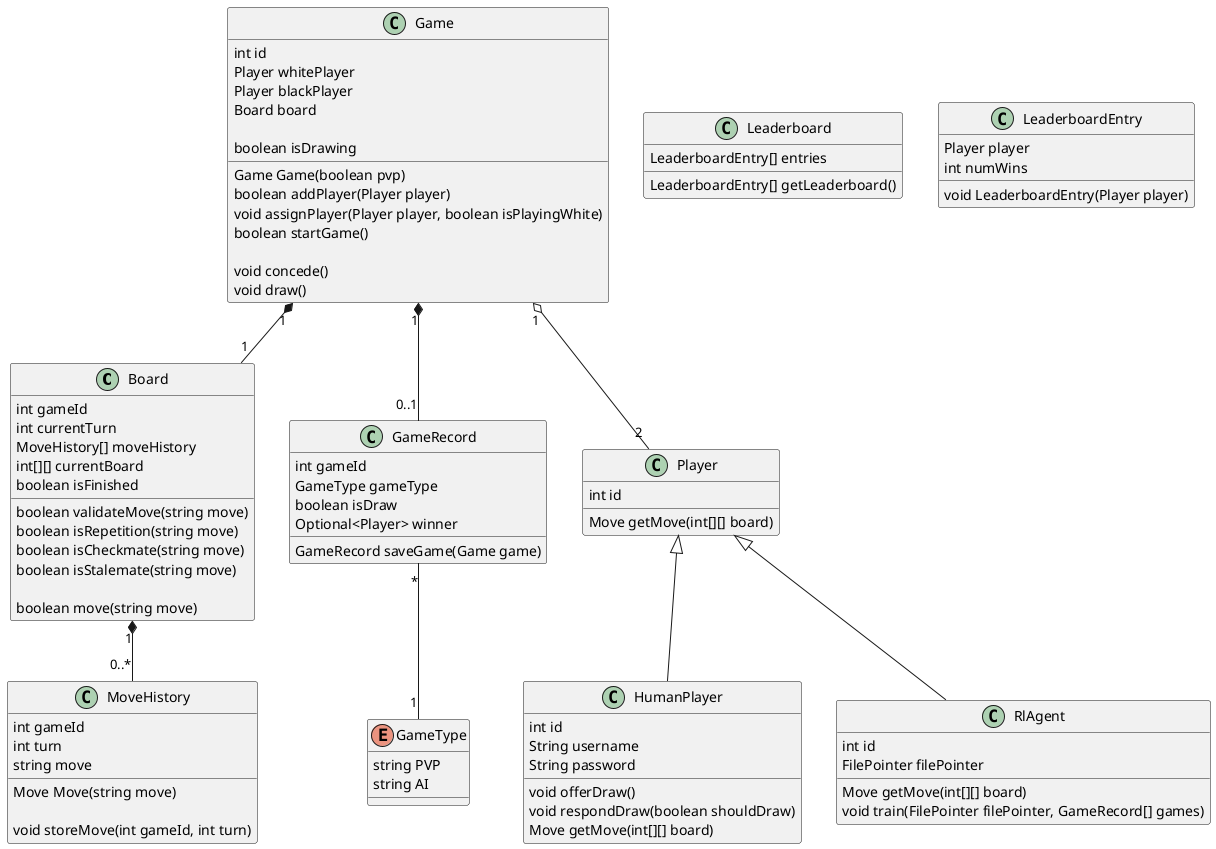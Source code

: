@startuml

class Board {
  int gameId
  int currentTurn
  MoveHistory[] moveHistory
  int[][] currentBoard
  boolean isFinished

  boolean validateMove(string move)
  boolean isRepetition(string move)
  boolean isCheckmate(string move)
  boolean isStalemate(string move)

  boolean move(string move)
}

class MoveHistory {
  int gameId
  int turn
  string move

  Move Move(string move)

  void storeMove(int gameId, int turn)
}

Board "1" *-- "0..*" MoveHistory

class Game {
  int id
  Player whitePlayer
  Player blackPlayer
  Board board
  
  boolean isDrawing

  Game Game(boolean pvp)
  boolean addPlayer(Player player)
  void assignPlayer(Player player, boolean isPlayingWhite)
  boolean startGame()

  void concede()
  void draw()
}

Game "1" *-- "1" Board

class GameRecord {
  int gameId
  GameType gameType
  boolean isDraw
  Optional<Player> winner
  
  GameRecord saveGame(Game game)
}

enum GameType {
  string PVP
  string AI
}

GameRecord "*" -- "1" GameType

class Player {
  int id

  Move getMove(int[][] board)
}

class HumanPlayer {
  int id
  String username
  String password

  void offerDraw()
  void respondDraw(boolean shouldDraw)
  Move getMove(int[][] board)
}

class RlAgent {
  int id
  FilePointer filePointer

  Move getMove(int[][] board)
  void train(FilePointer filePointer, GameRecord[] games)
}

Game "1" o-- "2" Player

Player <|-- RlAgent
Player <|-- HumanPlayer

Game "1" *-- "0..1" GameRecord

class Leaderboard {
  LeaderboardEntry[] entries

  LeaderboardEntry[] getLeaderboard()
}

class LeaderboardEntry {
  Player player
  int numWins

  void LeaderboardEntry(Player player)
}

@enduml

